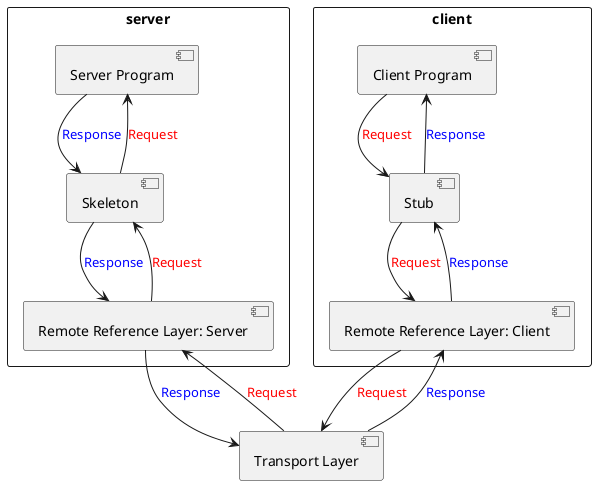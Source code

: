 @startuml

rectangle server {
    [Server Program]
    [Skeleton]
    [Remote Reference Layer: Server]
}

rectangle client {
    [Client Program]
    [Stub]
    [Remote Reference Layer: Client]
}

[Client Program] -down-> [Stub]         : <font color=red>Request</font>
[Stub] -up-> [Client Program]           : <font color=blue>Response</font>
[Server Program] -down-> [Skeleton]     : <font color=blue>Response</font>
[Skeleton] -up-> [Server Program]       : <font color=red>Request</font>
[Skeleton] -down-> [Remote Reference Layer: Server] : <font color=blue>Response</font>
[Remote Reference Layer: Server] -up-> [Skeleton]   : <font color=red>Request</font>
[Stub] -down-> [Remote Reference Layer: Client]     : <font color=red>Request</font>
[Remote Reference Layer: Client] -up-> [Stub]       : <font color=blue>Response</font>
[Remote Reference Layer: Server] -down-> [Transport Layer]  : <font color=blue>Response</font>
[Transport Layer] -up-> [Remote Reference Layer: Server]    : <font color=red>Request</font>
[Remote Reference Layer: Client] -down-> [Transport Layer]  : <font color=red>Request</font>
[Transport Layer] -up-> [Remote Reference Layer: Client]    : <font color=blue>Response</font>
@enduml
